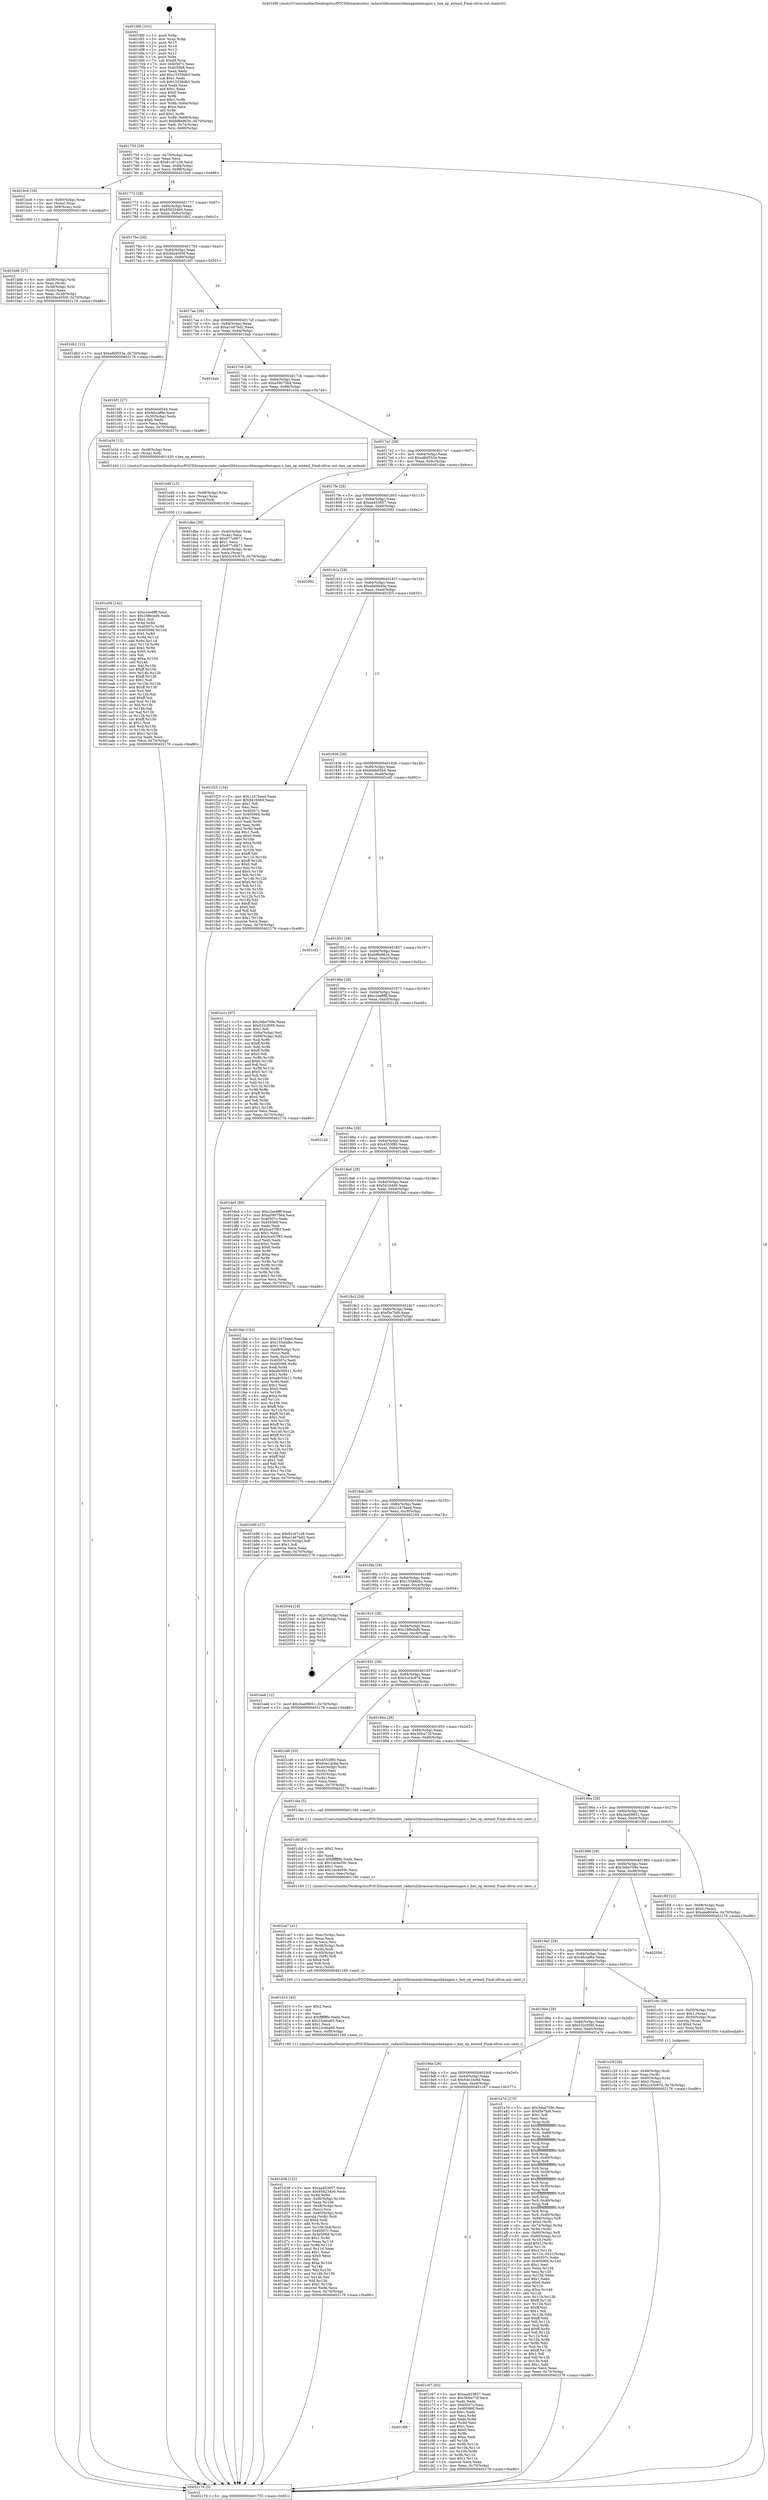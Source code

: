 digraph "0x4016f0" {
  label = "0x4016f0 (/mnt/c/Users/mathe/Desktop/tcc/POCII/binaries/extr_radare2librasmarchhexagonhexagon.c_hex_op_extend_Final-ollvm.out::main(0))"
  labelloc = "t"
  node[shape=record]

  Entry [label="",width=0.3,height=0.3,shape=circle,fillcolor=black,style=filled]
  "0x401755" [label="{
     0x401755 [29]\l
     | [instrs]\l
     &nbsp;&nbsp;0x401755 \<+3\>: mov -0x70(%rbp),%eax\l
     &nbsp;&nbsp;0x401758 \<+2\>: mov %eax,%ecx\l
     &nbsp;&nbsp;0x40175a \<+6\>: sub $0x81c67c28,%ecx\l
     &nbsp;&nbsp;0x401760 \<+6\>: mov %eax,-0x84(%rbp)\l
     &nbsp;&nbsp;0x401766 \<+6\>: mov %ecx,-0x88(%rbp)\l
     &nbsp;&nbsp;0x40176c \<+6\>: je 0000000000401bc6 \<main+0x4d6\>\l
  }"]
  "0x401bc6" [label="{
     0x401bc6 [16]\l
     | [instrs]\l
     &nbsp;&nbsp;0x401bc6 \<+4\>: mov -0x60(%rbp),%rax\l
     &nbsp;&nbsp;0x401bca \<+3\>: mov (%rax),%rax\l
     &nbsp;&nbsp;0x401bcd \<+4\>: mov 0x8(%rax),%rdi\l
     &nbsp;&nbsp;0x401bd1 \<+5\>: call 0000000000401060 \<atoi@plt\>\l
     | [calls]\l
     &nbsp;&nbsp;0x401060 \{1\} (unknown)\l
  }"]
  "0x401772" [label="{
     0x401772 [28]\l
     | [instrs]\l
     &nbsp;&nbsp;0x401772 \<+5\>: jmp 0000000000401777 \<main+0x87\>\l
     &nbsp;&nbsp;0x401777 \<+6\>: mov -0x84(%rbp),%eax\l
     &nbsp;&nbsp;0x40177d \<+5\>: sub $0x856234b0,%eax\l
     &nbsp;&nbsp;0x401782 \<+6\>: mov %eax,-0x8c(%rbp)\l
     &nbsp;&nbsp;0x401788 \<+6\>: je 0000000000401db2 \<main+0x6c2\>\l
  }"]
  Exit [label="",width=0.3,height=0.3,shape=circle,fillcolor=black,style=filled,peripheries=2]
  "0x401db2" [label="{
     0x401db2 [12]\l
     | [instrs]\l
     &nbsp;&nbsp;0x401db2 \<+7\>: movl $0xa8bf553a,-0x70(%rbp)\l
     &nbsp;&nbsp;0x401db9 \<+5\>: jmp 0000000000402176 \<main+0xa86\>\l
  }"]
  "0x40178e" [label="{
     0x40178e [28]\l
     | [instrs]\l
     &nbsp;&nbsp;0x40178e \<+5\>: jmp 0000000000401793 \<main+0xa3\>\l
     &nbsp;&nbsp;0x401793 \<+6\>: mov -0x84(%rbp),%eax\l
     &nbsp;&nbsp;0x401799 \<+5\>: sub $0x9da4050f,%eax\l
     &nbsp;&nbsp;0x40179e \<+6\>: mov %eax,-0x90(%rbp)\l
     &nbsp;&nbsp;0x4017a4 \<+6\>: je 0000000000401bf1 \<main+0x501\>\l
  }"]
  "0x401e58" [label="{
     0x401e58 [142]\l
     | [instrs]\l
     &nbsp;&nbsp;0x401e58 \<+5\>: mov $0xc2ee8fff,%ecx\l
     &nbsp;&nbsp;0x401e5d \<+5\>: mov $0x18f6cbd9,%edx\l
     &nbsp;&nbsp;0x401e62 \<+3\>: mov $0x1,%sil\l
     &nbsp;&nbsp;0x401e65 \<+3\>: xor %r8d,%r8d\l
     &nbsp;&nbsp;0x401e68 \<+8\>: mov 0x40507c,%r9d\l
     &nbsp;&nbsp;0x401e70 \<+8\>: mov 0x405068,%r10d\l
     &nbsp;&nbsp;0x401e78 \<+4\>: sub $0x1,%r8d\l
     &nbsp;&nbsp;0x401e7c \<+3\>: mov %r9d,%r11d\l
     &nbsp;&nbsp;0x401e7f \<+3\>: add %r8d,%r11d\l
     &nbsp;&nbsp;0x401e82 \<+4\>: imul %r11d,%r9d\l
     &nbsp;&nbsp;0x401e86 \<+4\>: and $0x1,%r9d\l
     &nbsp;&nbsp;0x401e8a \<+4\>: cmp $0x0,%r9d\l
     &nbsp;&nbsp;0x401e8e \<+3\>: sete %bl\l
     &nbsp;&nbsp;0x401e91 \<+4\>: cmp $0xa,%r10d\l
     &nbsp;&nbsp;0x401e95 \<+4\>: setl %r14b\l
     &nbsp;&nbsp;0x401e99 \<+3\>: mov %bl,%r15b\l
     &nbsp;&nbsp;0x401e9c \<+4\>: xor $0xff,%r15b\l
     &nbsp;&nbsp;0x401ea0 \<+3\>: mov %r14b,%r12b\l
     &nbsp;&nbsp;0x401ea3 \<+4\>: xor $0xff,%r12b\l
     &nbsp;&nbsp;0x401ea7 \<+4\>: xor $0x1,%sil\l
     &nbsp;&nbsp;0x401eab \<+3\>: mov %r15b,%r13b\l
     &nbsp;&nbsp;0x401eae \<+4\>: and $0xff,%r13b\l
     &nbsp;&nbsp;0x401eb2 \<+3\>: and %sil,%bl\l
     &nbsp;&nbsp;0x401eb5 \<+3\>: mov %r12b,%al\l
     &nbsp;&nbsp;0x401eb8 \<+2\>: and $0xff,%al\l
     &nbsp;&nbsp;0x401eba \<+3\>: and %sil,%r14b\l
     &nbsp;&nbsp;0x401ebd \<+3\>: or %bl,%r13b\l
     &nbsp;&nbsp;0x401ec0 \<+3\>: or %r14b,%al\l
     &nbsp;&nbsp;0x401ec3 \<+3\>: xor %al,%r13b\l
     &nbsp;&nbsp;0x401ec6 \<+3\>: or %r12b,%r15b\l
     &nbsp;&nbsp;0x401ec9 \<+4\>: xor $0xff,%r15b\l
     &nbsp;&nbsp;0x401ecd \<+4\>: or $0x1,%sil\l
     &nbsp;&nbsp;0x401ed1 \<+3\>: and %sil,%r15b\l
     &nbsp;&nbsp;0x401ed4 \<+3\>: or %r15b,%r13b\l
     &nbsp;&nbsp;0x401ed7 \<+4\>: test $0x1,%r13b\l
     &nbsp;&nbsp;0x401edb \<+3\>: cmovne %edx,%ecx\l
     &nbsp;&nbsp;0x401ede \<+3\>: mov %ecx,-0x70(%rbp)\l
     &nbsp;&nbsp;0x401ee1 \<+5\>: jmp 0000000000402176 \<main+0xa86\>\l
  }"]
  "0x401bf1" [label="{
     0x401bf1 [27]\l
     | [instrs]\l
     &nbsp;&nbsp;0x401bf1 \<+5\>: mov $0xb0eb0544,%eax\l
     &nbsp;&nbsp;0x401bf6 \<+5\>: mov $0x4fccaf6e,%ecx\l
     &nbsp;&nbsp;0x401bfb \<+3\>: mov -0x30(%rbp),%edx\l
     &nbsp;&nbsp;0x401bfe \<+3\>: cmp $0x0,%edx\l
     &nbsp;&nbsp;0x401c01 \<+3\>: cmove %ecx,%eax\l
     &nbsp;&nbsp;0x401c04 \<+3\>: mov %eax,-0x70(%rbp)\l
     &nbsp;&nbsp;0x401c07 \<+5\>: jmp 0000000000402176 \<main+0xa86\>\l
  }"]
  "0x4017aa" [label="{
     0x4017aa [28]\l
     | [instrs]\l
     &nbsp;&nbsp;0x4017aa \<+5\>: jmp 00000000004017af \<main+0xbf\>\l
     &nbsp;&nbsp;0x4017af \<+6\>: mov -0x84(%rbp),%eax\l
     &nbsp;&nbsp;0x4017b5 \<+5\>: sub $0xa1467bd2,%eax\l
     &nbsp;&nbsp;0x4017ba \<+6\>: mov %eax,-0x94(%rbp)\l
     &nbsp;&nbsp;0x4017c0 \<+6\>: je 0000000000401bab \<main+0x4bb\>\l
  }"]
  "0x401e49" [label="{
     0x401e49 [15]\l
     | [instrs]\l
     &nbsp;&nbsp;0x401e49 \<+4\>: mov -0x48(%rbp),%rax\l
     &nbsp;&nbsp;0x401e4d \<+3\>: mov (%rax),%rax\l
     &nbsp;&nbsp;0x401e50 \<+3\>: mov %rax,%rdi\l
     &nbsp;&nbsp;0x401e53 \<+5\>: call 0000000000401030 \<free@plt\>\l
     | [calls]\l
     &nbsp;&nbsp;0x401030 \{1\} (unknown)\l
  }"]
  "0x401bab" [label="{
     0x401bab\l
  }", style=dashed]
  "0x4017c6" [label="{
     0x4017c6 [28]\l
     | [instrs]\l
     &nbsp;&nbsp;0x4017c6 \<+5\>: jmp 00000000004017cb \<main+0xdb\>\l
     &nbsp;&nbsp;0x4017cb \<+6\>: mov -0x84(%rbp),%eax\l
     &nbsp;&nbsp;0x4017d1 \<+5\>: sub $0xa5907564,%eax\l
     &nbsp;&nbsp;0x4017d6 \<+6\>: mov %eax,-0x98(%rbp)\l
     &nbsp;&nbsp;0x4017dc \<+6\>: je 0000000000401e3d \<main+0x74d\>\l
  }"]
  "0x401d38" [label="{
     0x401d38 [122]\l
     | [instrs]\l
     &nbsp;&nbsp;0x401d38 \<+5\>: mov $0xaa453857,%ecx\l
     &nbsp;&nbsp;0x401d3d \<+5\>: mov $0x856234b0,%edx\l
     &nbsp;&nbsp;0x401d42 \<+3\>: xor %r9d,%r9d\l
     &nbsp;&nbsp;0x401d45 \<+7\>: mov -0xf0(%rbp),%r10d\l
     &nbsp;&nbsp;0x401d4c \<+4\>: imul %eax,%r10d\l
     &nbsp;&nbsp;0x401d50 \<+4\>: mov -0x48(%rbp),%rsi\l
     &nbsp;&nbsp;0x401d54 \<+3\>: mov (%rsi),%rsi\l
     &nbsp;&nbsp;0x401d57 \<+4\>: mov -0x40(%rbp),%rdi\l
     &nbsp;&nbsp;0x401d5b \<+3\>: movslq (%rdi),%rdi\l
     &nbsp;&nbsp;0x401d5e \<+4\>: shl $0x4,%rdi\l
     &nbsp;&nbsp;0x401d62 \<+3\>: add %rdi,%rsi\l
     &nbsp;&nbsp;0x401d65 \<+4\>: mov %r10d,0x8(%rsi)\l
     &nbsp;&nbsp;0x401d69 \<+7\>: mov 0x40507c,%eax\l
     &nbsp;&nbsp;0x401d70 \<+8\>: mov 0x405068,%r10d\l
     &nbsp;&nbsp;0x401d78 \<+4\>: sub $0x1,%r9d\l
     &nbsp;&nbsp;0x401d7c \<+3\>: mov %eax,%r11d\l
     &nbsp;&nbsp;0x401d7f \<+3\>: add %r9d,%r11d\l
     &nbsp;&nbsp;0x401d82 \<+4\>: imul %r11d,%eax\l
     &nbsp;&nbsp;0x401d86 \<+3\>: and $0x1,%eax\l
     &nbsp;&nbsp;0x401d89 \<+3\>: cmp $0x0,%eax\l
     &nbsp;&nbsp;0x401d8c \<+3\>: sete %bl\l
     &nbsp;&nbsp;0x401d8f \<+4\>: cmp $0xa,%r10d\l
     &nbsp;&nbsp;0x401d93 \<+4\>: setl %r14b\l
     &nbsp;&nbsp;0x401d97 \<+3\>: mov %bl,%r15b\l
     &nbsp;&nbsp;0x401d9a \<+3\>: and %r14b,%r15b\l
     &nbsp;&nbsp;0x401d9d \<+3\>: xor %r14b,%bl\l
     &nbsp;&nbsp;0x401da0 \<+3\>: or %bl,%r15b\l
     &nbsp;&nbsp;0x401da3 \<+4\>: test $0x1,%r15b\l
     &nbsp;&nbsp;0x401da7 \<+3\>: cmovne %edx,%ecx\l
     &nbsp;&nbsp;0x401daa \<+3\>: mov %ecx,-0x70(%rbp)\l
     &nbsp;&nbsp;0x401dad \<+5\>: jmp 0000000000402176 \<main+0xa86\>\l
  }"]
  "0x401e3d" [label="{
     0x401e3d [12]\l
     | [instrs]\l
     &nbsp;&nbsp;0x401e3d \<+4\>: mov -0x48(%rbp),%rax\l
     &nbsp;&nbsp;0x401e41 \<+3\>: mov (%rax),%rdi\l
     &nbsp;&nbsp;0x401e44 \<+5\>: call 0000000000401420 \<hex_op_extend\>\l
     | [calls]\l
     &nbsp;&nbsp;0x401420 \{1\} (/mnt/c/Users/mathe/Desktop/tcc/POCII/binaries/extr_radare2librasmarchhexagonhexagon.c_hex_op_extend_Final-ollvm.out::hex_op_extend)\l
  }"]
  "0x4017e2" [label="{
     0x4017e2 [28]\l
     | [instrs]\l
     &nbsp;&nbsp;0x4017e2 \<+5\>: jmp 00000000004017e7 \<main+0xf7\>\l
     &nbsp;&nbsp;0x4017e7 \<+6\>: mov -0x84(%rbp),%eax\l
     &nbsp;&nbsp;0x4017ed \<+5\>: sub $0xa8bf553a,%eax\l
     &nbsp;&nbsp;0x4017f2 \<+6\>: mov %eax,-0x9c(%rbp)\l
     &nbsp;&nbsp;0x4017f8 \<+6\>: je 0000000000401dbe \<main+0x6ce\>\l
  }"]
  "0x401d10" [label="{
     0x401d10 [40]\l
     | [instrs]\l
     &nbsp;&nbsp;0x401d10 \<+5\>: mov $0x2,%ecx\l
     &nbsp;&nbsp;0x401d15 \<+1\>: cltd\l
     &nbsp;&nbsp;0x401d16 \<+2\>: idiv %ecx\l
     &nbsp;&nbsp;0x401d18 \<+6\>: imul $0xfffffffe,%edx,%ecx\l
     &nbsp;&nbsp;0x401d1e \<+6\>: sub $0x23ceba65,%ecx\l
     &nbsp;&nbsp;0x401d24 \<+3\>: add $0x1,%ecx\l
     &nbsp;&nbsp;0x401d27 \<+6\>: add $0x23ceba65,%ecx\l
     &nbsp;&nbsp;0x401d2d \<+6\>: mov %ecx,-0xf0(%rbp)\l
     &nbsp;&nbsp;0x401d33 \<+5\>: call 0000000000401160 \<next_i\>\l
     | [calls]\l
     &nbsp;&nbsp;0x401160 \{1\} (/mnt/c/Users/mathe/Desktop/tcc/POCII/binaries/extr_radare2librasmarchhexagonhexagon.c_hex_op_extend_Final-ollvm.out::next_i)\l
  }"]
  "0x401dbe" [label="{
     0x401dbe [39]\l
     | [instrs]\l
     &nbsp;&nbsp;0x401dbe \<+4\>: mov -0x40(%rbp),%rax\l
     &nbsp;&nbsp;0x401dc2 \<+2\>: mov (%rax),%ecx\l
     &nbsp;&nbsp;0x401dc4 \<+6\>: sub $0x977c8671,%ecx\l
     &nbsp;&nbsp;0x401dca \<+3\>: add $0x1,%ecx\l
     &nbsp;&nbsp;0x401dcd \<+6\>: add $0x977c8671,%ecx\l
     &nbsp;&nbsp;0x401dd3 \<+4\>: mov -0x40(%rbp),%rax\l
     &nbsp;&nbsp;0x401dd7 \<+2\>: mov %ecx,(%rax)\l
     &nbsp;&nbsp;0x401dd9 \<+7\>: movl $0x2c45c97d,-0x70(%rbp)\l
     &nbsp;&nbsp;0x401de0 \<+5\>: jmp 0000000000402176 \<main+0xa86\>\l
  }"]
  "0x4017fe" [label="{
     0x4017fe [28]\l
     | [instrs]\l
     &nbsp;&nbsp;0x4017fe \<+5\>: jmp 0000000000401803 \<main+0x113\>\l
     &nbsp;&nbsp;0x401803 \<+6\>: mov -0x84(%rbp),%eax\l
     &nbsp;&nbsp;0x401809 \<+5\>: sub $0xaa453857,%eax\l
     &nbsp;&nbsp;0x40180e \<+6\>: mov %eax,-0xa0(%rbp)\l
     &nbsp;&nbsp;0x401814 \<+6\>: je 0000000000402092 \<main+0x9a2\>\l
  }"]
  "0x401ce7" [label="{
     0x401ce7 [41]\l
     | [instrs]\l
     &nbsp;&nbsp;0x401ce7 \<+6\>: mov -0xec(%rbp),%ecx\l
     &nbsp;&nbsp;0x401ced \<+3\>: imul %eax,%ecx\l
     &nbsp;&nbsp;0x401cf0 \<+3\>: movslq %ecx,%rsi\l
     &nbsp;&nbsp;0x401cf3 \<+4\>: mov -0x48(%rbp),%rdi\l
     &nbsp;&nbsp;0x401cf7 \<+3\>: mov (%rdi),%rdi\l
     &nbsp;&nbsp;0x401cfa \<+4\>: mov -0x40(%rbp),%r8\l
     &nbsp;&nbsp;0x401cfe \<+3\>: movslq (%r8),%r8\l
     &nbsp;&nbsp;0x401d01 \<+4\>: shl $0x4,%r8\l
     &nbsp;&nbsp;0x401d05 \<+3\>: add %r8,%rdi\l
     &nbsp;&nbsp;0x401d08 \<+3\>: mov %rsi,(%rdi)\l
     &nbsp;&nbsp;0x401d0b \<+5\>: call 0000000000401160 \<next_i\>\l
     | [calls]\l
     &nbsp;&nbsp;0x401160 \{1\} (/mnt/c/Users/mathe/Desktop/tcc/POCII/binaries/extr_radare2librasmarchhexagonhexagon.c_hex_op_extend_Final-ollvm.out::next_i)\l
  }"]
  "0x402092" [label="{
     0x402092\l
  }", style=dashed]
  "0x40181a" [label="{
     0x40181a [28]\l
     | [instrs]\l
     &nbsp;&nbsp;0x40181a \<+5\>: jmp 000000000040181f \<main+0x12f\>\l
     &nbsp;&nbsp;0x40181f \<+6\>: mov -0x84(%rbp),%eax\l
     &nbsp;&nbsp;0x401825 \<+5\>: sub $0xabe9040e,%eax\l
     &nbsp;&nbsp;0x40182a \<+6\>: mov %eax,-0xa4(%rbp)\l
     &nbsp;&nbsp;0x401830 \<+6\>: je 0000000000401f25 \<main+0x835\>\l
  }"]
  "0x401cbf" [label="{
     0x401cbf [40]\l
     | [instrs]\l
     &nbsp;&nbsp;0x401cbf \<+5\>: mov $0x2,%ecx\l
     &nbsp;&nbsp;0x401cc4 \<+1\>: cltd\l
     &nbsp;&nbsp;0x401cc5 \<+2\>: idiv %ecx\l
     &nbsp;&nbsp;0x401cc7 \<+6\>: imul $0xfffffffe,%edx,%ecx\l
     &nbsp;&nbsp;0x401ccd \<+6\>: sub $0x1dc4e59c,%ecx\l
     &nbsp;&nbsp;0x401cd3 \<+3\>: add $0x1,%ecx\l
     &nbsp;&nbsp;0x401cd6 \<+6\>: add $0x1dc4e59c,%ecx\l
     &nbsp;&nbsp;0x401cdc \<+6\>: mov %ecx,-0xec(%rbp)\l
     &nbsp;&nbsp;0x401ce2 \<+5\>: call 0000000000401160 \<next_i\>\l
     | [calls]\l
     &nbsp;&nbsp;0x401160 \{1\} (/mnt/c/Users/mathe/Desktop/tcc/POCII/binaries/extr_radare2librasmarchhexagonhexagon.c_hex_op_extend_Final-ollvm.out::next_i)\l
  }"]
  "0x401f25" [label="{
     0x401f25 [134]\l
     | [instrs]\l
     &nbsp;&nbsp;0x401f25 \<+5\>: mov $0x1247baed,%eax\l
     &nbsp;&nbsp;0x401f2a \<+5\>: mov $0x5416469,%ecx\l
     &nbsp;&nbsp;0x401f2f \<+2\>: mov $0x1,%dl\l
     &nbsp;&nbsp;0x401f31 \<+2\>: xor %esi,%esi\l
     &nbsp;&nbsp;0x401f33 \<+7\>: mov 0x40507c,%edi\l
     &nbsp;&nbsp;0x401f3a \<+8\>: mov 0x405068,%r8d\l
     &nbsp;&nbsp;0x401f42 \<+3\>: sub $0x1,%esi\l
     &nbsp;&nbsp;0x401f45 \<+3\>: mov %edi,%r9d\l
     &nbsp;&nbsp;0x401f48 \<+3\>: add %esi,%r9d\l
     &nbsp;&nbsp;0x401f4b \<+4\>: imul %r9d,%edi\l
     &nbsp;&nbsp;0x401f4f \<+3\>: and $0x1,%edi\l
     &nbsp;&nbsp;0x401f52 \<+3\>: cmp $0x0,%edi\l
     &nbsp;&nbsp;0x401f55 \<+4\>: sete %r10b\l
     &nbsp;&nbsp;0x401f59 \<+4\>: cmp $0xa,%r8d\l
     &nbsp;&nbsp;0x401f5d \<+4\>: setl %r11b\l
     &nbsp;&nbsp;0x401f61 \<+3\>: mov %r10b,%bl\l
     &nbsp;&nbsp;0x401f64 \<+3\>: xor $0xff,%bl\l
     &nbsp;&nbsp;0x401f67 \<+3\>: mov %r11b,%r14b\l
     &nbsp;&nbsp;0x401f6a \<+4\>: xor $0xff,%r14b\l
     &nbsp;&nbsp;0x401f6e \<+3\>: xor $0x0,%dl\l
     &nbsp;&nbsp;0x401f71 \<+3\>: mov %bl,%r15b\l
     &nbsp;&nbsp;0x401f74 \<+4\>: and $0x0,%r15b\l
     &nbsp;&nbsp;0x401f78 \<+3\>: and %dl,%r10b\l
     &nbsp;&nbsp;0x401f7b \<+3\>: mov %r14b,%r12b\l
     &nbsp;&nbsp;0x401f7e \<+4\>: and $0x0,%r12b\l
     &nbsp;&nbsp;0x401f82 \<+3\>: and %dl,%r11b\l
     &nbsp;&nbsp;0x401f85 \<+3\>: or %r10b,%r15b\l
     &nbsp;&nbsp;0x401f88 \<+3\>: or %r11b,%r12b\l
     &nbsp;&nbsp;0x401f8b \<+3\>: xor %r12b,%r15b\l
     &nbsp;&nbsp;0x401f8e \<+3\>: or %r14b,%bl\l
     &nbsp;&nbsp;0x401f91 \<+3\>: xor $0xff,%bl\l
     &nbsp;&nbsp;0x401f94 \<+3\>: or $0x0,%dl\l
     &nbsp;&nbsp;0x401f97 \<+2\>: and %dl,%bl\l
     &nbsp;&nbsp;0x401f99 \<+3\>: or %bl,%r15b\l
     &nbsp;&nbsp;0x401f9c \<+4\>: test $0x1,%r15b\l
     &nbsp;&nbsp;0x401fa0 \<+3\>: cmovne %ecx,%eax\l
     &nbsp;&nbsp;0x401fa3 \<+3\>: mov %eax,-0x70(%rbp)\l
     &nbsp;&nbsp;0x401fa6 \<+5\>: jmp 0000000000402176 \<main+0xa86\>\l
  }"]
  "0x401836" [label="{
     0x401836 [28]\l
     | [instrs]\l
     &nbsp;&nbsp;0x401836 \<+5\>: jmp 000000000040183b \<main+0x14b\>\l
     &nbsp;&nbsp;0x40183b \<+6\>: mov -0x84(%rbp),%eax\l
     &nbsp;&nbsp;0x401841 \<+5\>: sub $0xb0eb0544,%eax\l
     &nbsp;&nbsp;0x401846 \<+6\>: mov %eax,-0xa8(%rbp)\l
     &nbsp;&nbsp;0x40184c \<+6\>: je 0000000000401ef2 \<main+0x802\>\l
  }"]
  "0x4019f6" [label="{
     0x4019f6\l
  }", style=dashed]
  "0x401ef2" [label="{
     0x401ef2\l
  }", style=dashed]
  "0x401852" [label="{
     0x401852 [28]\l
     | [instrs]\l
     &nbsp;&nbsp;0x401852 \<+5\>: jmp 0000000000401857 \<main+0x167\>\l
     &nbsp;&nbsp;0x401857 \<+6\>: mov -0x84(%rbp),%eax\l
     &nbsp;&nbsp;0x40185d \<+5\>: sub $0xbf6e9634,%eax\l
     &nbsp;&nbsp;0x401862 \<+6\>: mov %eax,-0xac(%rbp)\l
     &nbsp;&nbsp;0x401868 \<+6\>: je 0000000000401a1c \<main+0x32c\>\l
  }"]
  "0x401c67" [label="{
     0x401c67 [83]\l
     | [instrs]\l
     &nbsp;&nbsp;0x401c67 \<+5\>: mov $0xaa453857,%eax\l
     &nbsp;&nbsp;0x401c6c \<+5\>: mov $0x3bfce72f,%ecx\l
     &nbsp;&nbsp;0x401c71 \<+2\>: xor %edx,%edx\l
     &nbsp;&nbsp;0x401c73 \<+7\>: mov 0x40507c,%esi\l
     &nbsp;&nbsp;0x401c7a \<+7\>: mov 0x405068,%edi\l
     &nbsp;&nbsp;0x401c81 \<+3\>: sub $0x1,%edx\l
     &nbsp;&nbsp;0x401c84 \<+3\>: mov %esi,%r8d\l
     &nbsp;&nbsp;0x401c87 \<+3\>: add %edx,%r8d\l
     &nbsp;&nbsp;0x401c8a \<+4\>: imul %r8d,%esi\l
     &nbsp;&nbsp;0x401c8e \<+3\>: and $0x1,%esi\l
     &nbsp;&nbsp;0x401c91 \<+3\>: cmp $0x0,%esi\l
     &nbsp;&nbsp;0x401c94 \<+4\>: sete %r9b\l
     &nbsp;&nbsp;0x401c98 \<+3\>: cmp $0xa,%edi\l
     &nbsp;&nbsp;0x401c9b \<+4\>: setl %r10b\l
     &nbsp;&nbsp;0x401c9f \<+3\>: mov %r9b,%r11b\l
     &nbsp;&nbsp;0x401ca2 \<+3\>: and %r10b,%r11b\l
     &nbsp;&nbsp;0x401ca5 \<+3\>: xor %r10b,%r9b\l
     &nbsp;&nbsp;0x401ca8 \<+3\>: or %r9b,%r11b\l
     &nbsp;&nbsp;0x401cab \<+4\>: test $0x1,%r11b\l
     &nbsp;&nbsp;0x401caf \<+3\>: cmovne %ecx,%eax\l
     &nbsp;&nbsp;0x401cb2 \<+3\>: mov %eax,-0x70(%rbp)\l
     &nbsp;&nbsp;0x401cb5 \<+5\>: jmp 0000000000402176 \<main+0xa86\>\l
  }"]
  "0x401a1c" [label="{
     0x401a1c [97]\l
     | [instrs]\l
     &nbsp;&nbsp;0x401a1c \<+5\>: mov $0x3ebe709e,%eax\l
     &nbsp;&nbsp;0x401a21 \<+5\>: mov $0x532cf095,%ecx\l
     &nbsp;&nbsp;0x401a26 \<+2\>: mov $0x1,%dl\l
     &nbsp;&nbsp;0x401a28 \<+4\>: mov -0x6a(%rbp),%sil\l
     &nbsp;&nbsp;0x401a2c \<+4\>: mov -0x69(%rbp),%dil\l
     &nbsp;&nbsp;0x401a30 \<+3\>: mov %sil,%r8b\l
     &nbsp;&nbsp;0x401a33 \<+4\>: xor $0xff,%r8b\l
     &nbsp;&nbsp;0x401a37 \<+3\>: mov %dil,%r9b\l
     &nbsp;&nbsp;0x401a3a \<+4\>: xor $0xff,%r9b\l
     &nbsp;&nbsp;0x401a3e \<+3\>: xor $0x0,%dl\l
     &nbsp;&nbsp;0x401a41 \<+3\>: mov %r8b,%r10b\l
     &nbsp;&nbsp;0x401a44 \<+4\>: and $0x0,%r10b\l
     &nbsp;&nbsp;0x401a48 \<+3\>: and %dl,%sil\l
     &nbsp;&nbsp;0x401a4b \<+3\>: mov %r9b,%r11b\l
     &nbsp;&nbsp;0x401a4e \<+4\>: and $0x0,%r11b\l
     &nbsp;&nbsp;0x401a52 \<+3\>: and %dl,%dil\l
     &nbsp;&nbsp;0x401a55 \<+3\>: or %sil,%r10b\l
     &nbsp;&nbsp;0x401a58 \<+3\>: or %dil,%r11b\l
     &nbsp;&nbsp;0x401a5b \<+3\>: xor %r11b,%r10b\l
     &nbsp;&nbsp;0x401a5e \<+3\>: or %r9b,%r8b\l
     &nbsp;&nbsp;0x401a61 \<+4\>: xor $0xff,%r8b\l
     &nbsp;&nbsp;0x401a65 \<+3\>: or $0x0,%dl\l
     &nbsp;&nbsp;0x401a68 \<+3\>: and %dl,%r8b\l
     &nbsp;&nbsp;0x401a6b \<+3\>: or %r8b,%r10b\l
     &nbsp;&nbsp;0x401a6e \<+4\>: test $0x1,%r10b\l
     &nbsp;&nbsp;0x401a72 \<+3\>: cmovne %ecx,%eax\l
     &nbsp;&nbsp;0x401a75 \<+3\>: mov %eax,-0x70(%rbp)\l
     &nbsp;&nbsp;0x401a78 \<+5\>: jmp 0000000000402176 \<main+0xa86\>\l
  }"]
  "0x40186e" [label="{
     0x40186e [28]\l
     | [instrs]\l
     &nbsp;&nbsp;0x40186e \<+5\>: jmp 0000000000401873 \<main+0x183\>\l
     &nbsp;&nbsp;0x401873 \<+6\>: mov -0x84(%rbp),%eax\l
     &nbsp;&nbsp;0x401879 \<+5\>: sub $0xc2ee8fff,%eax\l
     &nbsp;&nbsp;0x40187e \<+6\>: mov %eax,-0xb0(%rbp)\l
     &nbsp;&nbsp;0x401884 \<+6\>: je 000000000040213d \<main+0xa4d\>\l
  }"]
  "0x402176" [label="{
     0x402176 [5]\l
     | [instrs]\l
     &nbsp;&nbsp;0x402176 \<+5\>: jmp 0000000000401755 \<main+0x65\>\l
  }"]
  "0x4016f0" [label="{
     0x4016f0 [101]\l
     | [instrs]\l
     &nbsp;&nbsp;0x4016f0 \<+1\>: push %rbp\l
     &nbsp;&nbsp;0x4016f1 \<+3\>: mov %rsp,%rbp\l
     &nbsp;&nbsp;0x4016f4 \<+2\>: push %r15\l
     &nbsp;&nbsp;0x4016f6 \<+2\>: push %r14\l
     &nbsp;&nbsp;0x4016f8 \<+2\>: push %r13\l
     &nbsp;&nbsp;0x4016fa \<+2\>: push %r12\l
     &nbsp;&nbsp;0x4016fc \<+1\>: push %rbx\l
     &nbsp;&nbsp;0x4016fd \<+7\>: sub $0xd8,%rsp\l
     &nbsp;&nbsp;0x401704 \<+7\>: mov 0x40507c,%eax\l
     &nbsp;&nbsp;0x40170b \<+7\>: mov 0x405068,%ecx\l
     &nbsp;&nbsp;0x401712 \<+2\>: mov %eax,%edx\l
     &nbsp;&nbsp;0x401714 \<+6\>: add $0x15359db3,%edx\l
     &nbsp;&nbsp;0x40171a \<+3\>: sub $0x1,%edx\l
     &nbsp;&nbsp;0x40171d \<+6\>: sub $0x15359db3,%edx\l
     &nbsp;&nbsp;0x401723 \<+3\>: imul %edx,%eax\l
     &nbsp;&nbsp;0x401726 \<+3\>: and $0x1,%eax\l
     &nbsp;&nbsp;0x401729 \<+3\>: cmp $0x0,%eax\l
     &nbsp;&nbsp;0x40172c \<+4\>: sete %r8b\l
     &nbsp;&nbsp;0x401730 \<+4\>: and $0x1,%r8b\l
     &nbsp;&nbsp;0x401734 \<+4\>: mov %r8b,-0x6a(%rbp)\l
     &nbsp;&nbsp;0x401738 \<+3\>: cmp $0xa,%ecx\l
     &nbsp;&nbsp;0x40173b \<+4\>: setl %r8b\l
     &nbsp;&nbsp;0x40173f \<+4\>: and $0x1,%r8b\l
     &nbsp;&nbsp;0x401743 \<+4\>: mov %r8b,-0x69(%rbp)\l
     &nbsp;&nbsp;0x401747 \<+7\>: movl $0xbf6e9634,-0x70(%rbp)\l
     &nbsp;&nbsp;0x40174e \<+3\>: mov %edi,-0x74(%rbp)\l
     &nbsp;&nbsp;0x401751 \<+4\>: mov %rsi,-0x80(%rbp)\l
  }"]
  "0x401c29" [label="{
     0x401c29 [29]\l
     | [instrs]\l
     &nbsp;&nbsp;0x401c29 \<+4\>: mov -0x48(%rbp),%rdi\l
     &nbsp;&nbsp;0x401c2d \<+3\>: mov %rax,(%rdi)\l
     &nbsp;&nbsp;0x401c30 \<+4\>: mov -0x40(%rbp),%rax\l
     &nbsp;&nbsp;0x401c34 \<+6\>: movl $0x0,(%rax)\l
     &nbsp;&nbsp;0x401c3a \<+7\>: movl $0x2c45c97d,-0x70(%rbp)\l
     &nbsp;&nbsp;0x401c41 \<+5\>: jmp 0000000000402176 \<main+0xa86\>\l
  }"]
  "0x40213d" [label="{
     0x40213d\l
  }", style=dashed]
  "0x40188a" [label="{
     0x40188a [28]\l
     | [instrs]\l
     &nbsp;&nbsp;0x40188a \<+5\>: jmp 000000000040188f \<main+0x19f\>\l
     &nbsp;&nbsp;0x40188f \<+6\>: mov -0x84(%rbp),%eax\l
     &nbsp;&nbsp;0x401895 \<+5\>: sub $0x4553f80,%eax\l
     &nbsp;&nbsp;0x40189a \<+6\>: mov %eax,-0xb4(%rbp)\l
     &nbsp;&nbsp;0x4018a0 \<+6\>: je 0000000000401de5 \<main+0x6f5\>\l
  }"]
  "0x401bd6" [label="{
     0x401bd6 [27]\l
     | [instrs]\l
     &nbsp;&nbsp;0x401bd6 \<+4\>: mov -0x58(%rbp),%rdi\l
     &nbsp;&nbsp;0x401bda \<+2\>: mov %eax,(%rdi)\l
     &nbsp;&nbsp;0x401bdc \<+4\>: mov -0x58(%rbp),%rdi\l
     &nbsp;&nbsp;0x401be0 \<+2\>: mov (%rdi),%eax\l
     &nbsp;&nbsp;0x401be2 \<+3\>: mov %eax,-0x30(%rbp)\l
     &nbsp;&nbsp;0x401be5 \<+7\>: movl $0x9da4050f,-0x70(%rbp)\l
     &nbsp;&nbsp;0x401bec \<+5\>: jmp 0000000000402176 \<main+0xa86\>\l
  }"]
  "0x401de5" [label="{
     0x401de5 [88]\l
     | [instrs]\l
     &nbsp;&nbsp;0x401de5 \<+5\>: mov $0xc2ee8fff,%eax\l
     &nbsp;&nbsp;0x401dea \<+5\>: mov $0xa5907564,%ecx\l
     &nbsp;&nbsp;0x401def \<+7\>: mov 0x40507c,%edx\l
     &nbsp;&nbsp;0x401df6 \<+7\>: mov 0x405068,%esi\l
     &nbsp;&nbsp;0x401dfd \<+2\>: mov %edx,%edi\l
     &nbsp;&nbsp;0x401dff \<+6\>: add $0x5ce57f83,%edi\l
     &nbsp;&nbsp;0x401e05 \<+3\>: sub $0x1,%edi\l
     &nbsp;&nbsp;0x401e08 \<+6\>: sub $0x5ce57f83,%edi\l
     &nbsp;&nbsp;0x401e0e \<+3\>: imul %edi,%edx\l
     &nbsp;&nbsp;0x401e11 \<+3\>: and $0x1,%edx\l
     &nbsp;&nbsp;0x401e14 \<+3\>: cmp $0x0,%edx\l
     &nbsp;&nbsp;0x401e17 \<+4\>: sete %r8b\l
     &nbsp;&nbsp;0x401e1b \<+3\>: cmp $0xa,%esi\l
     &nbsp;&nbsp;0x401e1e \<+4\>: setl %r9b\l
     &nbsp;&nbsp;0x401e22 \<+3\>: mov %r8b,%r10b\l
     &nbsp;&nbsp;0x401e25 \<+3\>: and %r9b,%r10b\l
     &nbsp;&nbsp;0x401e28 \<+3\>: xor %r9b,%r8b\l
     &nbsp;&nbsp;0x401e2b \<+3\>: or %r8b,%r10b\l
     &nbsp;&nbsp;0x401e2e \<+4\>: test $0x1,%r10b\l
     &nbsp;&nbsp;0x401e32 \<+3\>: cmovne %ecx,%eax\l
     &nbsp;&nbsp;0x401e35 \<+3\>: mov %eax,-0x70(%rbp)\l
     &nbsp;&nbsp;0x401e38 \<+5\>: jmp 0000000000402176 \<main+0xa86\>\l
  }"]
  "0x4018a6" [label="{
     0x4018a6 [28]\l
     | [instrs]\l
     &nbsp;&nbsp;0x4018a6 \<+5\>: jmp 00000000004018ab \<main+0x1bb\>\l
     &nbsp;&nbsp;0x4018ab \<+6\>: mov -0x84(%rbp),%eax\l
     &nbsp;&nbsp;0x4018b1 \<+5\>: sub $0x5416469,%eax\l
     &nbsp;&nbsp;0x4018b6 \<+6\>: mov %eax,-0xb8(%rbp)\l
     &nbsp;&nbsp;0x4018bc \<+6\>: je 0000000000401fab \<main+0x8bb\>\l
  }"]
  "0x4019da" [label="{
     0x4019da [28]\l
     | [instrs]\l
     &nbsp;&nbsp;0x4019da \<+5\>: jmp 00000000004019df \<main+0x2ef\>\l
     &nbsp;&nbsp;0x4019df \<+6\>: mov -0x84(%rbp),%eax\l
     &nbsp;&nbsp;0x4019e5 \<+5\>: sub $0x64e1dc6d,%eax\l
     &nbsp;&nbsp;0x4019ea \<+6\>: mov %eax,-0xe4(%rbp)\l
     &nbsp;&nbsp;0x4019f0 \<+6\>: je 0000000000401c67 \<main+0x577\>\l
  }"]
  "0x401fab" [label="{
     0x401fab [153]\l
     | [instrs]\l
     &nbsp;&nbsp;0x401fab \<+5\>: mov $0x1247baed,%eax\l
     &nbsp;&nbsp;0x401fb0 \<+5\>: mov $0x155dddbc,%ecx\l
     &nbsp;&nbsp;0x401fb5 \<+2\>: mov $0x1,%dl\l
     &nbsp;&nbsp;0x401fb7 \<+4\>: mov -0x68(%rbp),%rsi\l
     &nbsp;&nbsp;0x401fbb \<+2\>: mov (%rsi),%edi\l
     &nbsp;&nbsp;0x401fbd \<+3\>: mov %edi,-0x2c(%rbp)\l
     &nbsp;&nbsp;0x401fc0 \<+7\>: mov 0x40507c,%edi\l
     &nbsp;&nbsp;0x401fc7 \<+8\>: mov 0x405068,%r8d\l
     &nbsp;&nbsp;0x401fcf \<+3\>: mov %edi,%r9d\l
     &nbsp;&nbsp;0x401fd2 \<+7\>: sub $0xa8c50b11,%r9d\l
     &nbsp;&nbsp;0x401fd9 \<+4\>: sub $0x1,%r9d\l
     &nbsp;&nbsp;0x401fdd \<+7\>: add $0xa8c50b11,%r9d\l
     &nbsp;&nbsp;0x401fe4 \<+4\>: imul %r9d,%edi\l
     &nbsp;&nbsp;0x401fe8 \<+3\>: and $0x1,%edi\l
     &nbsp;&nbsp;0x401feb \<+3\>: cmp $0x0,%edi\l
     &nbsp;&nbsp;0x401fee \<+4\>: sete %r10b\l
     &nbsp;&nbsp;0x401ff2 \<+4\>: cmp $0xa,%r8d\l
     &nbsp;&nbsp;0x401ff6 \<+4\>: setl %r11b\l
     &nbsp;&nbsp;0x401ffa \<+3\>: mov %r10b,%bl\l
     &nbsp;&nbsp;0x401ffd \<+3\>: xor $0xff,%bl\l
     &nbsp;&nbsp;0x402000 \<+3\>: mov %r11b,%r14b\l
     &nbsp;&nbsp;0x402003 \<+4\>: xor $0xff,%r14b\l
     &nbsp;&nbsp;0x402007 \<+3\>: xor $0x1,%dl\l
     &nbsp;&nbsp;0x40200a \<+3\>: mov %bl,%r15b\l
     &nbsp;&nbsp;0x40200d \<+4\>: and $0xff,%r15b\l
     &nbsp;&nbsp;0x402011 \<+3\>: and %dl,%r10b\l
     &nbsp;&nbsp;0x402014 \<+3\>: mov %r14b,%r12b\l
     &nbsp;&nbsp;0x402017 \<+4\>: and $0xff,%r12b\l
     &nbsp;&nbsp;0x40201b \<+3\>: and %dl,%r11b\l
     &nbsp;&nbsp;0x40201e \<+3\>: or %r10b,%r15b\l
     &nbsp;&nbsp;0x402021 \<+3\>: or %r11b,%r12b\l
     &nbsp;&nbsp;0x402024 \<+3\>: xor %r12b,%r15b\l
     &nbsp;&nbsp;0x402027 \<+3\>: or %r14b,%bl\l
     &nbsp;&nbsp;0x40202a \<+3\>: xor $0xff,%bl\l
     &nbsp;&nbsp;0x40202d \<+3\>: or $0x1,%dl\l
     &nbsp;&nbsp;0x402030 \<+2\>: and %dl,%bl\l
     &nbsp;&nbsp;0x402032 \<+3\>: or %bl,%r15b\l
     &nbsp;&nbsp;0x402035 \<+4\>: test $0x1,%r15b\l
     &nbsp;&nbsp;0x402039 \<+3\>: cmovne %ecx,%eax\l
     &nbsp;&nbsp;0x40203c \<+3\>: mov %eax,-0x70(%rbp)\l
     &nbsp;&nbsp;0x40203f \<+5\>: jmp 0000000000402176 \<main+0xa86\>\l
  }"]
  "0x4018c2" [label="{
     0x4018c2 [28]\l
     | [instrs]\l
     &nbsp;&nbsp;0x4018c2 \<+5\>: jmp 00000000004018c7 \<main+0x1d7\>\l
     &nbsp;&nbsp;0x4018c7 \<+6\>: mov -0x84(%rbp),%eax\l
     &nbsp;&nbsp;0x4018cd \<+5\>: sub $0xf5e7fd9,%eax\l
     &nbsp;&nbsp;0x4018d2 \<+6\>: mov %eax,-0xbc(%rbp)\l
     &nbsp;&nbsp;0x4018d8 \<+6\>: je 0000000000401b90 \<main+0x4a0\>\l
  }"]
  "0x401a7d" [label="{
     0x401a7d [275]\l
     | [instrs]\l
     &nbsp;&nbsp;0x401a7d \<+5\>: mov $0x3ebe709e,%eax\l
     &nbsp;&nbsp;0x401a82 \<+5\>: mov $0xf5e7fd9,%ecx\l
     &nbsp;&nbsp;0x401a87 \<+2\>: mov $0x1,%dl\l
     &nbsp;&nbsp;0x401a89 \<+2\>: xor %esi,%esi\l
     &nbsp;&nbsp;0x401a8b \<+3\>: mov %rsp,%rdi\l
     &nbsp;&nbsp;0x401a8e \<+4\>: add $0xfffffffffffffff0,%rdi\l
     &nbsp;&nbsp;0x401a92 \<+3\>: mov %rdi,%rsp\l
     &nbsp;&nbsp;0x401a95 \<+4\>: mov %rdi,-0x68(%rbp)\l
     &nbsp;&nbsp;0x401a99 \<+3\>: mov %rsp,%rdi\l
     &nbsp;&nbsp;0x401a9c \<+4\>: add $0xfffffffffffffff0,%rdi\l
     &nbsp;&nbsp;0x401aa0 \<+3\>: mov %rdi,%rsp\l
     &nbsp;&nbsp;0x401aa3 \<+3\>: mov %rsp,%r8\l
     &nbsp;&nbsp;0x401aa6 \<+4\>: add $0xfffffffffffffff0,%r8\l
     &nbsp;&nbsp;0x401aaa \<+3\>: mov %r8,%rsp\l
     &nbsp;&nbsp;0x401aad \<+4\>: mov %r8,-0x60(%rbp)\l
     &nbsp;&nbsp;0x401ab1 \<+3\>: mov %rsp,%r8\l
     &nbsp;&nbsp;0x401ab4 \<+4\>: add $0xfffffffffffffff0,%r8\l
     &nbsp;&nbsp;0x401ab8 \<+3\>: mov %r8,%rsp\l
     &nbsp;&nbsp;0x401abb \<+4\>: mov %r8,-0x58(%rbp)\l
     &nbsp;&nbsp;0x401abf \<+3\>: mov %rsp,%r8\l
     &nbsp;&nbsp;0x401ac2 \<+4\>: add $0xfffffffffffffff0,%r8\l
     &nbsp;&nbsp;0x401ac6 \<+3\>: mov %r8,%rsp\l
     &nbsp;&nbsp;0x401ac9 \<+4\>: mov %r8,-0x50(%rbp)\l
     &nbsp;&nbsp;0x401acd \<+3\>: mov %rsp,%r8\l
     &nbsp;&nbsp;0x401ad0 \<+4\>: add $0xfffffffffffffff0,%r8\l
     &nbsp;&nbsp;0x401ad4 \<+3\>: mov %r8,%rsp\l
     &nbsp;&nbsp;0x401ad7 \<+4\>: mov %r8,-0x48(%rbp)\l
     &nbsp;&nbsp;0x401adb \<+3\>: mov %rsp,%r8\l
     &nbsp;&nbsp;0x401ade \<+4\>: add $0xfffffffffffffff0,%r8\l
     &nbsp;&nbsp;0x401ae2 \<+3\>: mov %r8,%rsp\l
     &nbsp;&nbsp;0x401ae5 \<+4\>: mov %r8,-0x40(%rbp)\l
     &nbsp;&nbsp;0x401ae9 \<+4\>: mov -0x68(%rbp),%r8\l
     &nbsp;&nbsp;0x401aed \<+7\>: movl $0x0,(%r8)\l
     &nbsp;&nbsp;0x401af4 \<+4\>: mov -0x74(%rbp),%r9d\l
     &nbsp;&nbsp;0x401af8 \<+3\>: mov %r9d,(%rdi)\l
     &nbsp;&nbsp;0x401afb \<+4\>: mov -0x60(%rbp),%r8\l
     &nbsp;&nbsp;0x401aff \<+4\>: mov -0x80(%rbp),%r10\l
     &nbsp;&nbsp;0x401b03 \<+3\>: mov %r10,(%r8)\l
     &nbsp;&nbsp;0x401b06 \<+3\>: cmpl $0x2,(%rdi)\l
     &nbsp;&nbsp;0x401b09 \<+4\>: setne %r11b\l
     &nbsp;&nbsp;0x401b0d \<+4\>: and $0x1,%r11b\l
     &nbsp;&nbsp;0x401b11 \<+4\>: mov %r11b,-0x31(%rbp)\l
     &nbsp;&nbsp;0x401b15 \<+7\>: mov 0x40507c,%ebx\l
     &nbsp;&nbsp;0x401b1c \<+8\>: mov 0x405068,%r14d\l
     &nbsp;&nbsp;0x401b24 \<+3\>: sub $0x1,%esi\l
     &nbsp;&nbsp;0x401b27 \<+3\>: mov %ebx,%r15d\l
     &nbsp;&nbsp;0x401b2a \<+3\>: add %esi,%r15d\l
     &nbsp;&nbsp;0x401b2d \<+4\>: imul %r15d,%ebx\l
     &nbsp;&nbsp;0x401b31 \<+3\>: and $0x1,%ebx\l
     &nbsp;&nbsp;0x401b34 \<+3\>: cmp $0x0,%ebx\l
     &nbsp;&nbsp;0x401b37 \<+4\>: sete %r11b\l
     &nbsp;&nbsp;0x401b3b \<+4\>: cmp $0xa,%r14d\l
     &nbsp;&nbsp;0x401b3f \<+4\>: setl %r12b\l
     &nbsp;&nbsp;0x401b43 \<+3\>: mov %r11b,%r13b\l
     &nbsp;&nbsp;0x401b46 \<+4\>: xor $0xff,%r13b\l
     &nbsp;&nbsp;0x401b4a \<+3\>: mov %r12b,%sil\l
     &nbsp;&nbsp;0x401b4d \<+4\>: xor $0xff,%sil\l
     &nbsp;&nbsp;0x401b51 \<+3\>: xor $0x1,%dl\l
     &nbsp;&nbsp;0x401b54 \<+3\>: mov %r13b,%dil\l
     &nbsp;&nbsp;0x401b57 \<+4\>: and $0xff,%dil\l
     &nbsp;&nbsp;0x401b5b \<+3\>: and %dl,%r11b\l
     &nbsp;&nbsp;0x401b5e \<+3\>: mov %sil,%r8b\l
     &nbsp;&nbsp;0x401b61 \<+4\>: and $0xff,%r8b\l
     &nbsp;&nbsp;0x401b65 \<+3\>: and %dl,%r12b\l
     &nbsp;&nbsp;0x401b68 \<+3\>: or %r11b,%dil\l
     &nbsp;&nbsp;0x401b6b \<+3\>: or %r12b,%r8b\l
     &nbsp;&nbsp;0x401b6e \<+3\>: xor %r8b,%dil\l
     &nbsp;&nbsp;0x401b71 \<+3\>: or %sil,%r13b\l
     &nbsp;&nbsp;0x401b74 \<+4\>: xor $0xff,%r13b\l
     &nbsp;&nbsp;0x401b78 \<+3\>: or $0x1,%dl\l
     &nbsp;&nbsp;0x401b7b \<+3\>: and %dl,%r13b\l
     &nbsp;&nbsp;0x401b7e \<+3\>: or %r13b,%dil\l
     &nbsp;&nbsp;0x401b81 \<+4\>: test $0x1,%dil\l
     &nbsp;&nbsp;0x401b85 \<+3\>: cmovne %ecx,%eax\l
     &nbsp;&nbsp;0x401b88 \<+3\>: mov %eax,-0x70(%rbp)\l
     &nbsp;&nbsp;0x401b8b \<+5\>: jmp 0000000000402176 \<main+0xa86\>\l
  }"]
  "0x401b90" [label="{
     0x401b90 [27]\l
     | [instrs]\l
     &nbsp;&nbsp;0x401b90 \<+5\>: mov $0x81c67c28,%eax\l
     &nbsp;&nbsp;0x401b95 \<+5\>: mov $0xa1467bd2,%ecx\l
     &nbsp;&nbsp;0x401b9a \<+3\>: mov -0x31(%rbp),%dl\l
     &nbsp;&nbsp;0x401b9d \<+3\>: test $0x1,%dl\l
     &nbsp;&nbsp;0x401ba0 \<+3\>: cmovne %ecx,%eax\l
     &nbsp;&nbsp;0x401ba3 \<+3\>: mov %eax,-0x70(%rbp)\l
     &nbsp;&nbsp;0x401ba6 \<+5\>: jmp 0000000000402176 \<main+0xa86\>\l
  }"]
  "0x4018de" [label="{
     0x4018de [28]\l
     | [instrs]\l
     &nbsp;&nbsp;0x4018de \<+5\>: jmp 00000000004018e3 \<main+0x1f3\>\l
     &nbsp;&nbsp;0x4018e3 \<+6\>: mov -0x84(%rbp),%eax\l
     &nbsp;&nbsp;0x4018e9 \<+5\>: sub $0x1247baed,%eax\l
     &nbsp;&nbsp;0x4018ee \<+6\>: mov %eax,-0xc0(%rbp)\l
     &nbsp;&nbsp;0x4018f4 \<+6\>: je 0000000000402164 \<main+0xa74\>\l
  }"]
  "0x4019be" [label="{
     0x4019be [28]\l
     | [instrs]\l
     &nbsp;&nbsp;0x4019be \<+5\>: jmp 00000000004019c3 \<main+0x2d3\>\l
     &nbsp;&nbsp;0x4019c3 \<+6\>: mov -0x84(%rbp),%eax\l
     &nbsp;&nbsp;0x4019c9 \<+5\>: sub $0x532cf095,%eax\l
     &nbsp;&nbsp;0x4019ce \<+6\>: mov %eax,-0xe0(%rbp)\l
     &nbsp;&nbsp;0x4019d4 \<+6\>: je 0000000000401a7d \<main+0x38d\>\l
  }"]
  "0x402164" [label="{
     0x402164\l
  }", style=dashed]
  "0x4018fa" [label="{
     0x4018fa [28]\l
     | [instrs]\l
     &nbsp;&nbsp;0x4018fa \<+5\>: jmp 00000000004018ff \<main+0x20f\>\l
     &nbsp;&nbsp;0x4018ff \<+6\>: mov -0x84(%rbp),%eax\l
     &nbsp;&nbsp;0x401905 \<+5\>: sub $0x155dddbc,%eax\l
     &nbsp;&nbsp;0x40190a \<+6\>: mov %eax,-0xc4(%rbp)\l
     &nbsp;&nbsp;0x401910 \<+6\>: je 0000000000402044 \<main+0x954\>\l
  }"]
  "0x401c0c" [label="{
     0x401c0c [29]\l
     | [instrs]\l
     &nbsp;&nbsp;0x401c0c \<+4\>: mov -0x50(%rbp),%rax\l
     &nbsp;&nbsp;0x401c10 \<+6\>: movl $0x1,(%rax)\l
     &nbsp;&nbsp;0x401c16 \<+4\>: mov -0x50(%rbp),%rax\l
     &nbsp;&nbsp;0x401c1a \<+3\>: movslq (%rax),%rax\l
     &nbsp;&nbsp;0x401c1d \<+4\>: shl $0x4,%rax\l
     &nbsp;&nbsp;0x401c21 \<+3\>: mov %rax,%rdi\l
     &nbsp;&nbsp;0x401c24 \<+5\>: call 0000000000401050 \<malloc@plt\>\l
     | [calls]\l
     &nbsp;&nbsp;0x401050 \{1\} (unknown)\l
  }"]
  "0x402044" [label="{
     0x402044 [18]\l
     | [instrs]\l
     &nbsp;&nbsp;0x402044 \<+3\>: mov -0x2c(%rbp),%eax\l
     &nbsp;&nbsp;0x402047 \<+4\>: lea -0x28(%rbp),%rsp\l
     &nbsp;&nbsp;0x40204b \<+1\>: pop %rbx\l
     &nbsp;&nbsp;0x40204c \<+2\>: pop %r12\l
     &nbsp;&nbsp;0x40204e \<+2\>: pop %r13\l
     &nbsp;&nbsp;0x402050 \<+2\>: pop %r14\l
     &nbsp;&nbsp;0x402052 \<+2\>: pop %r15\l
     &nbsp;&nbsp;0x402054 \<+1\>: pop %rbp\l
     &nbsp;&nbsp;0x402055 \<+1\>: ret\l
  }"]
  "0x401916" [label="{
     0x401916 [28]\l
     | [instrs]\l
     &nbsp;&nbsp;0x401916 \<+5\>: jmp 000000000040191b \<main+0x22b\>\l
     &nbsp;&nbsp;0x40191b \<+6\>: mov -0x84(%rbp),%eax\l
     &nbsp;&nbsp;0x401921 \<+5\>: sub $0x18f6cbd9,%eax\l
     &nbsp;&nbsp;0x401926 \<+6\>: mov %eax,-0xc8(%rbp)\l
     &nbsp;&nbsp;0x40192c \<+6\>: je 0000000000401ee6 \<main+0x7f6\>\l
  }"]
  "0x4019a2" [label="{
     0x4019a2 [28]\l
     | [instrs]\l
     &nbsp;&nbsp;0x4019a2 \<+5\>: jmp 00000000004019a7 \<main+0x2b7\>\l
     &nbsp;&nbsp;0x4019a7 \<+6\>: mov -0x84(%rbp),%eax\l
     &nbsp;&nbsp;0x4019ad \<+5\>: sub $0x4fccaf6e,%eax\l
     &nbsp;&nbsp;0x4019b2 \<+6\>: mov %eax,-0xdc(%rbp)\l
     &nbsp;&nbsp;0x4019b8 \<+6\>: je 0000000000401c0c \<main+0x51c\>\l
  }"]
  "0x401ee6" [label="{
     0x401ee6 [12]\l
     | [instrs]\l
     &nbsp;&nbsp;0x401ee6 \<+7\>: movl $0x3ea09651,-0x70(%rbp)\l
     &nbsp;&nbsp;0x401eed \<+5\>: jmp 0000000000402176 \<main+0xa86\>\l
  }"]
  "0x401932" [label="{
     0x401932 [28]\l
     | [instrs]\l
     &nbsp;&nbsp;0x401932 \<+5\>: jmp 0000000000401937 \<main+0x247\>\l
     &nbsp;&nbsp;0x401937 \<+6\>: mov -0x84(%rbp),%eax\l
     &nbsp;&nbsp;0x40193d \<+5\>: sub $0x2c45c97d,%eax\l
     &nbsp;&nbsp;0x401942 \<+6\>: mov %eax,-0xcc(%rbp)\l
     &nbsp;&nbsp;0x401948 \<+6\>: je 0000000000401c46 \<main+0x556\>\l
  }"]
  "0x402056" [label="{
     0x402056\l
  }", style=dashed]
  "0x401c46" [label="{
     0x401c46 [33]\l
     | [instrs]\l
     &nbsp;&nbsp;0x401c46 \<+5\>: mov $0x4553f80,%eax\l
     &nbsp;&nbsp;0x401c4b \<+5\>: mov $0x64e1dc6d,%ecx\l
     &nbsp;&nbsp;0x401c50 \<+4\>: mov -0x40(%rbp),%rdx\l
     &nbsp;&nbsp;0x401c54 \<+2\>: mov (%rdx),%esi\l
     &nbsp;&nbsp;0x401c56 \<+4\>: mov -0x50(%rbp),%rdx\l
     &nbsp;&nbsp;0x401c5a \<+2\>: cmp (%rdx),%esi\l
     &nbsp;&nbsp;0x401c5c \<+3\>: cmovl %ecx,%eax\l
     &nbsp;&nbsp;0x401c5f \<+3\>: mov %eax,-0x70(%rbp)\l
     &nbsp;&nbsp;0x401c62 \<+5\>: jmp 0000000000402176 \<main+0xa86\>\l
  }"]
  "0x40194e" [label="{
     0x40194e [28]\l
     | [instrs]\l
     &nbsp;&nbsp;0x40194e \<+5\>: jmp 0000000000401953 \<main+0x263\>\l
     &nbsp;&nbsp;0x401953 \<+6\>: mov -0x84(%rbp),%eax\l
     &nbsp;&nbsp;0x401959 \<+5\>: sub $0x3bfce72f,%eax\l
     &nbsp;&nbsp;0x40195e \<+6\>: mov %eax,-0xd0(%rbp)\l
     &nbsp;&nbsp;0x401964 \<+6\>: je 0000000000401cba \<main+0x5ca\>\l
  }"]
  "0x401986" [label="{
     0x401986 [28]\l
     | [instrs]\l
     &nbsp;&nbsp;0x401986 \<+5\>: jmp 000000000040198b \<main+0x29b\>\l
     &nbsp;&nbsp;0x40198b \<+6\>: mov -0x84(%rbp),%eax\l
     &nbsp;&nbsp;0x401991 \<+5\>: sub $0x3ebe709e,%eax\l
     &nbsp;&nbsp;0x401996 \<+6\>: mov %eax,-0xd8(%rbp)\l
     &nbsp;&nbsp;0x40199c \<+6\>: je 0000000000402056 \<main+0x966\>\l
  }"]
  "0x401cba" [label="{
     0x401cba [5]\l
     | [instrs]\l
     &nbsp;&nbsp;0x401cba \<+5\>: call 0000000000401160 \<next_i\>\l
     | [calls]\l
     &nbsp;&nbsp;0x401160 \{1\} (/mnt/c/Users/mathe/Desktop/tcc/POCII/binaries/extr_radare2librasmarchhexagonhexagon.c_hex_op_extend_Final-ollvm.out::next_i)\l
  }"]
  "0x40196a" [label="{
     0x40196a [28]\l
     | [instrs]\l
     &nbsp;&nbsp;0x40196a \<+5\>: jmp 000000000040196f \<main+0x27f\>\l
     &nbsp;&nbsp;0x40196f \<+6\>: mov -0x84(%rbp),%eax\l
     &nbsp;&nbsp;0x401975 \<+5\>: sub $0x3ea09651,%eax\l
     &nbsp;&nbsp;0x40197a \<+6\>: mov %eax,-0xd4(%rbp)\l
     &nbsp;&nbsp;0x401980 \<+6\>: je 0000000000401f0f \<main+0x81f\>\l
  }"]
  "0x401f0f" [label="{
     0x401f0f [22]\l
     | [instrs]\l
     &nbsp;&nbsp;0x401f0f \<+4\>: mov -0x68(%rbp),%rax\l
     &nbsp;&nbsp;0x401f13 \<+6\>: movl $0x0,(%rax)\l
     &nbsp;&nbsp;0x401f19 \<+7\>: movl $0xabe9040e,-0x70(%rbp)\l
     &nbsp;&nbsp;0x401f20 \<+5\>: jmp 0000000000402176 \<main+0xa86\>\l
  }"]
  Entry -> "0x4016f0" [label=" 1"]
  "0x401755" -> "0x401bc6" [label=" 1"]
  "0x401755" -> "0x401772" [label=" 18"]
  "0x402044" -> Exit [label=" 1"]
  "0x401772" -> "0x401db2" [label=" 1"]
  "0x401772" -> "0x40178e" [label=" 17"]
  "0x401fab" -> "0x402176" [label=" 1"]
  "0x40178e" -> "0x401bf1" [label=" 1"]
  "0x40178e" -> "0x4017aa" [label=" 16"]
  "0x401f25" -> "0x402176" [label=" 1"]
  "0x4017aa" -> "0x401bab" [label=" 0"]
  "0x4017aa" -> "0x4017c6" [label=" 16"]
  "0x401f0f" -> "0x402176" [label=" 1"]
  "0x4017c6" -> "0x401e3d" [label=" 1"]
  "0x4017c6" -> "0x4017e2" [label=" 15"]
  "0x401ee6" -> "0x402176" [label=" 1"]
  "0x4017e2" -> "0x401dbe" [label=" 1"]
  "0x4017e2" -> "0x4017fe" [label=" 14"]
  "0x401e58" -> "0x402176" [label=" 1"]
  "0x4017fe" -> "0x402092" [label=" 0"]
  "0x4017fe" -> "0x40181a" [label=" 14"]
  "0x401e49" -> "0x401e58" [label=" 1"]
  "0x40181a" -> "0x401f25" [label=" 1"]
  "0x40181a" -> "0x401836" [label=" 13"]
  "0x401e3d" -> "0x401e49" [label=" 1"]
  "0x401836" -> "0x401ef2" [label=" 0"]
  "0x401836" -> "0x401852" [label=" 13"]
  "0x401de5" -> "0x402176" [label=" 1"]
  "0x401852" -> "0x401a1c" [label=" 1"]
  "0x401852" -> "0x40186e" [label=" 12"]
  "0x401a1c" -> "0x402176" [label=" 1"]
  "0x4016f0" -> "0x401755" [label=" 1"]
  "0x402176" -> "0x401755" [label=" 18"]
  "0x401dbe" -> "0x402176" [label=" 1"]
  "0x40186e" -> "0x40213d" [label=" 0"]
  "0x40186e" -> "0x40188a" [label=" 12"]
  "0x401d38" -> "0x402176" [label=" 1"]
  "0x40188a" -> "0x401de5" [label=" 1"]
  "0x40188a" -> "0x4018a6" [label=" 11"]
  "0x401d10" -> "0x401d38" [label=" 1"]
  "0x4018a6" -> "0x401fab" [label=" 1"]
  "0x4018a6" -> "0x4018c2" [label=" 10"]
  "0x401cbf" -> "0x401ce7" [label=" 1"]
  "0x4018c2" -> "0x401b90" [label=" 1"]
  "0x4018c2" -> "0x4018de" [label=" 9"]
  "0x401cba" -> "0x401cbf" [label=" 1"]
  "0x4018de" -> "0x402164" [label=" 0"]
  "0x4018de" -> "0x4018fa" [label=" 9"]
  "0x4019da" -> "0x4019f6" [label=" 0"]
  "0x4018fa" -> "0x402044" [label=" 1"]
  "0x4018fa" -> "0x401916" [label=" 8"]
  "0x4019da" -> "0x401c67" [label=" 1"]
  "0x401916" -> "0x401ee6" [label=" 1"]
  "0x401916" -> "0x401932" [label=" 7"]
  "0x401c46" -> "0x402176" [label=" 2"]
  "0x401932" -> "0x401c46" [label=" 2"]
  "0x401932" -> "0x40194e" [label=" 5"]
  "0x401c29" -> "0x402176" [label=" 1"]
  "0x40194e" -> "0x401cba" [label=" 1"]
  "0x40194e" -> "0x40196a" [label=" 4"]
  "0x401bf1" -> "0x402176" [label=" 1"]
  "0x40196a" -> "0x401f0f" [label=" 1"]
  "0x40196a" -> "0x401986" [label=" 3"]
  "0x401c0c" -> "0x401c29" [label=" 1"]
  "0x401986" -> "0x402056" [label=" 0"]
  "0x401986" -> "0x4019a2" [label=" 3"]
  "0x401db2" -> "0x402176" [label=" 1"]
  "0x4019a2" -> "0x401c0c" [label=" 1"]
  "0x4019a2" -> "0x4019be" [label=" 2"]
  "0x401c67" -> "0x402176" [label=" 1"]
  "0x4019be" -> "0x401a7d" [label=" 1"]
  "0x4019be" -> "0x4019da" [label=" 1"]
  "0x401ce7" -> "0x401d10" [label=" 1"]
  "0x401a7d" -> "0x402176" [label=" 1"]
  "0x401b90" -> "0x402176" [label=" 1"]
  "0x401bc6" -> "0x401bd6" [label=" 1"]
  "0x401bd6" -> "0x402176" [label=" 1"]
}
